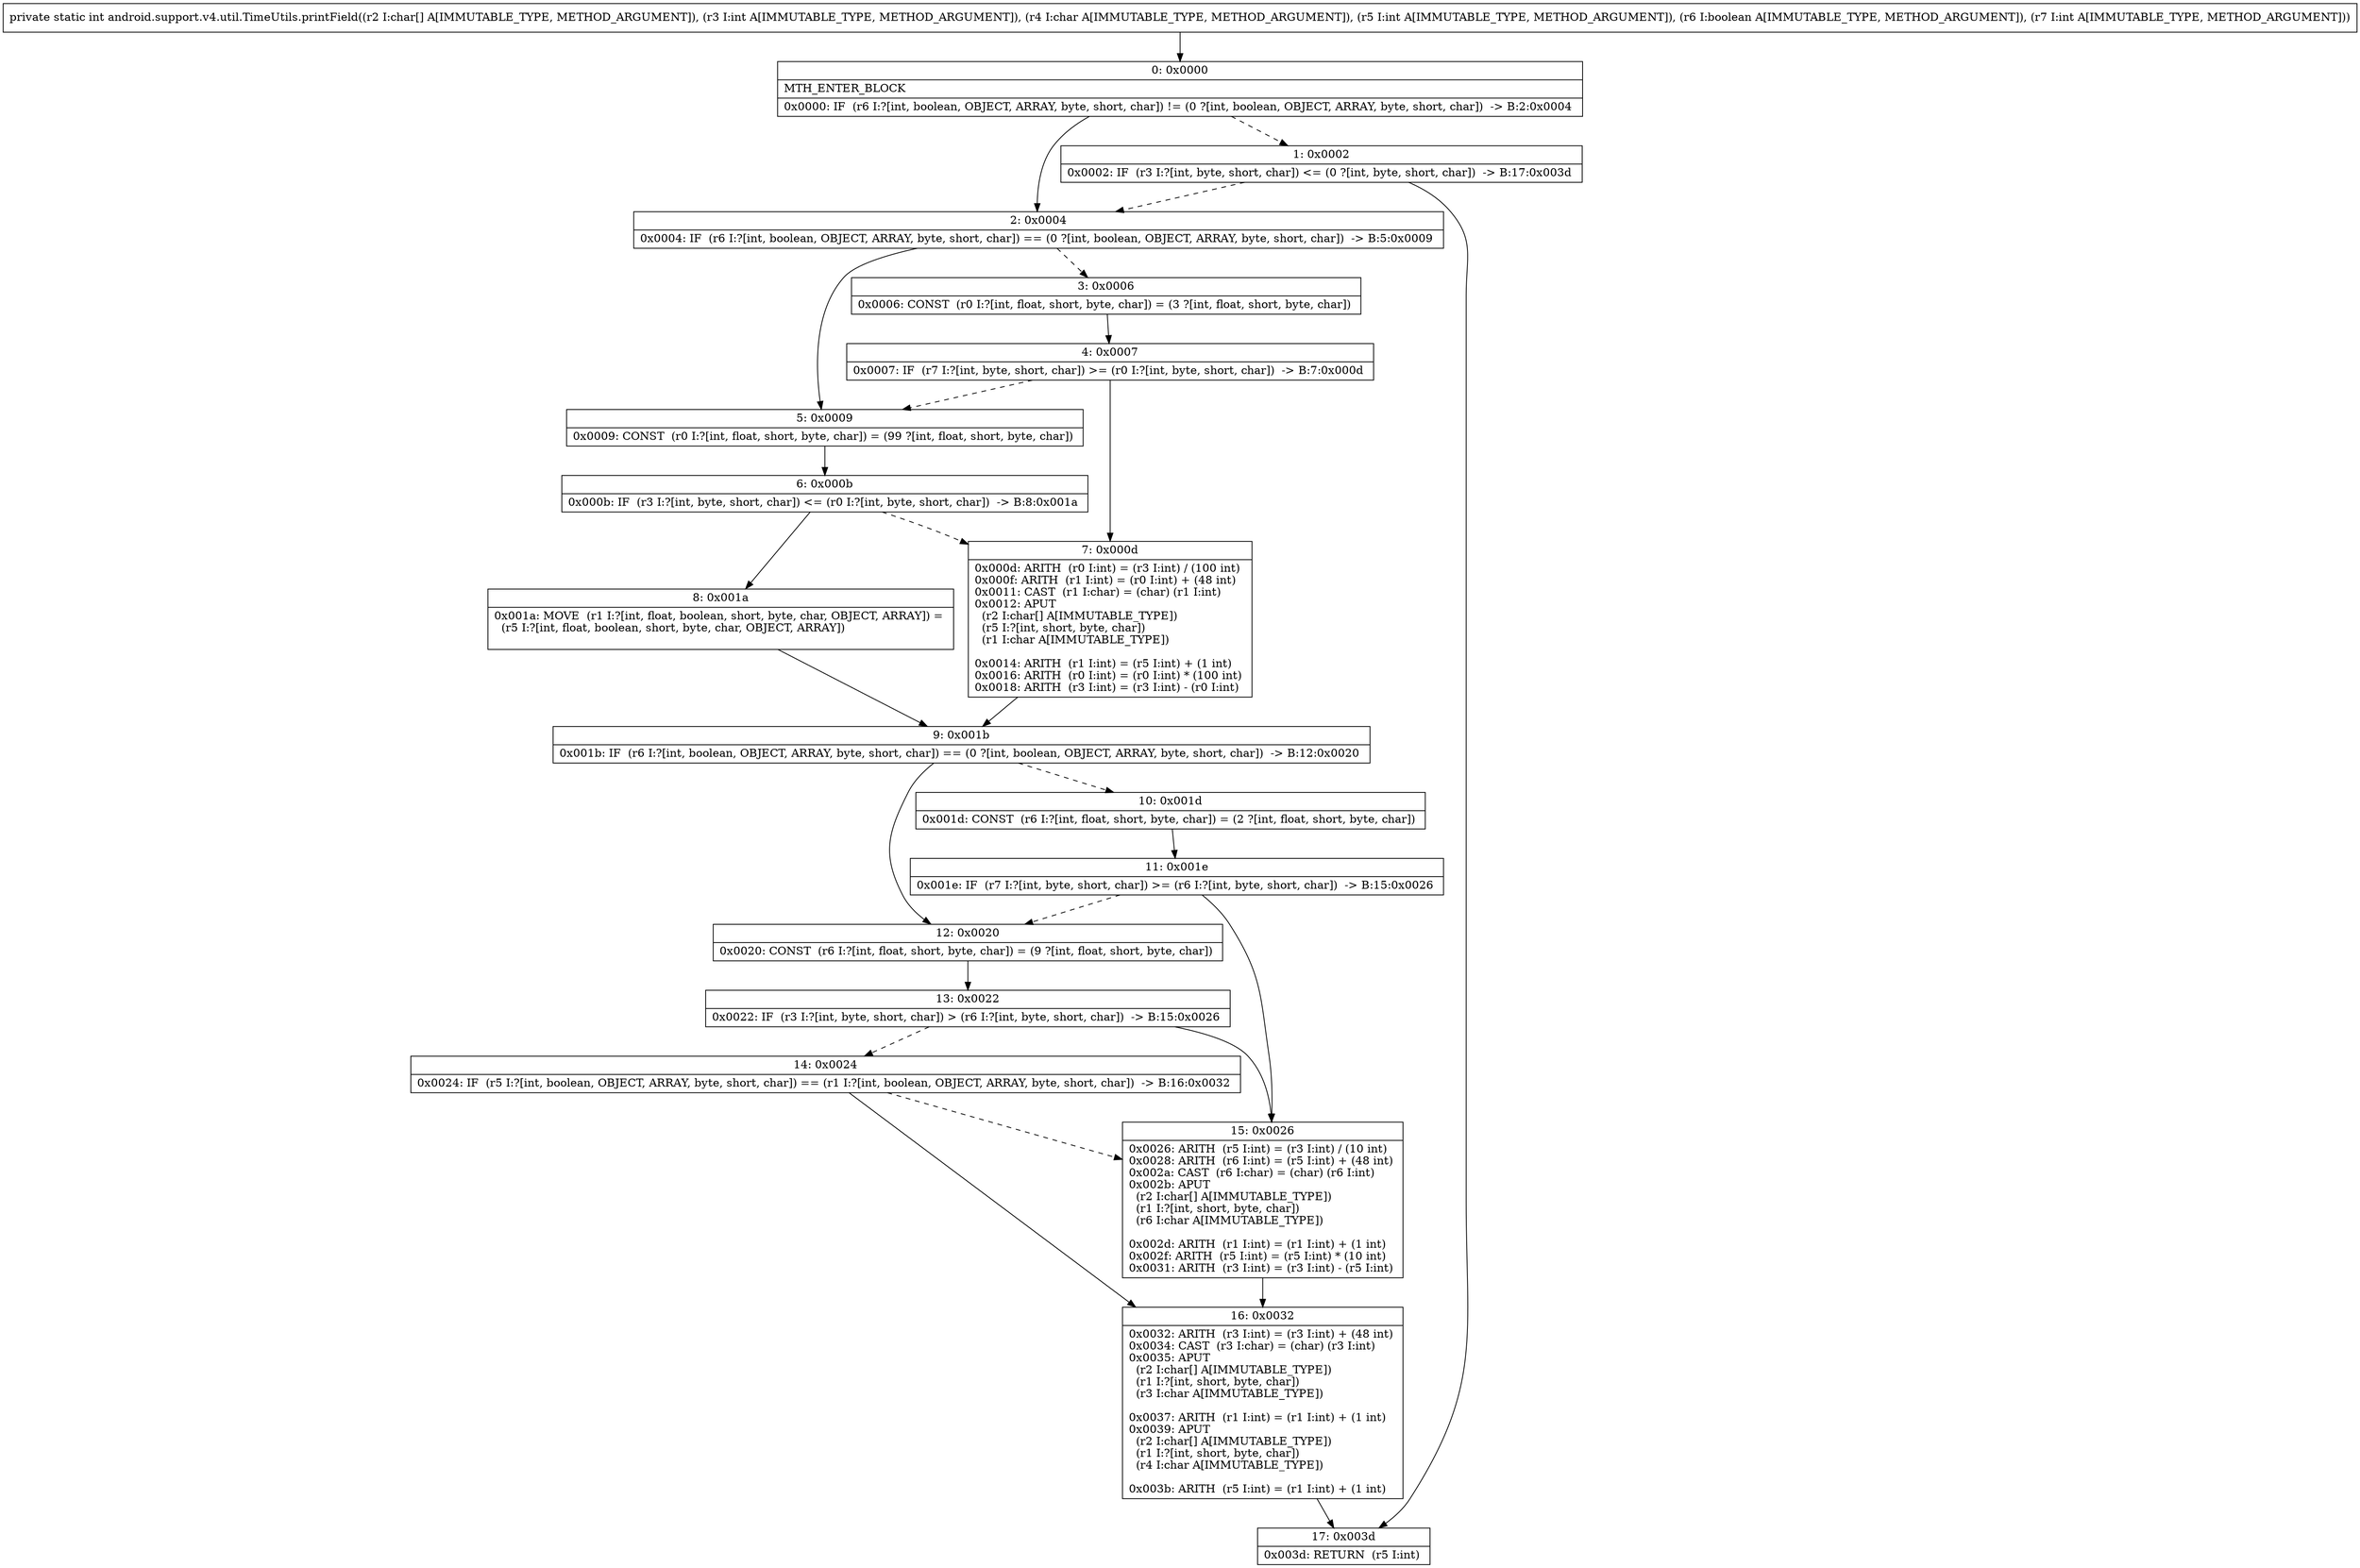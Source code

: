 digraph "CFG forandroid.support.v4.util.TimeUtils.printField([CICIZI)I" {
Node_0 [shape=record,label="{0\:\ 0x0000|MTH_ENTER_BLOCK\l|0x0000: IF  (r6 I:?[int, boolean, OBJECT, ARRAY, byte, short, char]) != (0 ?[int, boolean, OBJECT, ARRAY, byte, short, char])  \-\> B:2:0x0004 \l}"];
Node_1 [shape=record,label="{1\:\ 0x0002|0x0002: IF  (r3 I:?[int, byte, short, char]) \<= (0 ?[int, byte, short, char])  \-\> B:17:0x003d \l}"];
Node_2 [shape=record,label="{2\:\ 0x0004|0x0004: IF  (r6 I:?[int, boolean, OBJECT, ARRAY, byte, short, char]) == (0 ?[int, boolean, OBJECT, ARRAY, byte, short, char])  \-\> B:5:0x0009 \l}"];
Node_3 [shape=record,label="{3\:\ 0x0006|0x0006: CONST  (r0 I:?[int, float, short, byte, char]) = (3 ?[int, float, short, byte, char]) \l}"];
Node_4 [shape=record,label="{4\:\ 0x0007|0x0007: IF  (r7 I:?[int, byte, short, char]) \>= (r0 I:?[int, byte, short, char])  \-\> B:7:0x000d \l}"];
Node_5 [shape=record,label="{5\:\ 0x0009|0x0009: CONST  (r0 I:?[int, float, short, byte, char]) = (99 ?[int, float, short, byte, char]) \l}"];
Node_6 [shape=record,label="{6\:\ 0x000b|0x000b: IF  (r3 I:?[int, byte, short, char]) \<= (r0 I:?[int, byte, short, char])  \-\> B:8:0x001a \l}"];
Node_7 [shape=record,label="{7\:\ 0x000d|0x000d: ARITH  (r0 I:int) = (r3 I:int) \/ (100 int) \l0x000f: ARITH  (r1 I:int) = (r0 I:int) + (48 int) \l0x0011: CAST  (r1 I:char) = (char) (r1 I:int) \l0x0012: APUT  \l  (r2 I:char[] A[IMMUTABLE_TYPE])\l  (r5 I:?[int, short, byte, char])\l  (r1 I:char A[IMMUTABLE_TYPE])\l \l0x0014: ARITH  (r1 I:int) = (r5 I:int) + (1 int) \l0x0016: ARITH  (r0 I:int) = (r0 I:int) * (100 int) \l0x0018: ARITH  (r3 I:int) = (r3 I:int) \- (r0 I:int) \l}"];
Node_8 [shape=record,label="{8\:\ 0x001a|0x001a: MOVE  (r1 I:?[int, float, boolean, short, byte, char, OBJECT, ARRAY]) = \l  (r5 I:?[int, float, boolean, short, byte, char, OBJECT, ARRAY])\l \l}"];
Node_9 [shape=record,label="{9\:\ 0x001b|0x001b: IF  (r6 I:?[int, boolean, OBJECT, ARRAY, byte, short, char]) == (0 ?[int, boolean, OBJECT, ARRAY, byte, short, char])  \-\> B:12:0x0020 \l}"];
Node_10 [shape=record,label="{10\:\ 0x001d|0x001d: CONST  (r6 I:?[int, float, short, byte, char]) = (2 ?[int, float, short, byte, char]) \l}"];
Node_11 [shape=record,label="{11\:\ 0x001e|0x001e: IF  (r7 I:?[int, byte, short, char]) \>= (r6 I:?[int, byte, short, char])  \-\> B:15:0x0026 \l}"];
Node_12 [shape=record,label="{12\:\ 0x0020|0x0020: CONST  (r6 I:?[int, float, short, byte, char]) = (9 ?[int, float, short, byte, char]) \l}"];
Node_13 [shape=record,label="{13\:\ 0x0022|0x0022: IF  (r3 I:?[int, byte, short, char]) \> (r6 I:?[int, byte, short, char])  \-\> B:15:0x0026 \l}"];
Node_14 [shape=record,label="{14\:\ 0x0024|0x0024: IF  (r5 I:?[int, boolean, OBJECT, ARRAY, byte, short, char]) == (r1 I:?[int, boolean, OBJECT, ARRAY, byte, short, char])  \-\> B:16:0x0032 \l}"];
Node_15 [shape=record,label="{15\:\ 0x0026|0x0026: ARITH  (r5 I:int) = (r3 I:int) \/ (10 int) \l0x0028: ARITH  (r6 I:int) = (r5 I:int) + (48 int) \l0x002a: CAST  (r6 I:char) = (char) (r6 I:int) \l0x002b: APUT  \l  (r2 I:char[] A[IMMUTABLE_TYPE])\l  (r1 I:?[int, short, byte, char])\l  (r6 I:char A[IMMUTABLE_TYPE])\l \l0x002d: ARITH  (r1 I:int) = (r1 I:int) + (1 int) \l0x002f: ARITH  (r5 I:int) = (r5 I:int) * (10 int) \l0x0031: ARITH  (r3 I:int) = (r3 I:int) \- (r5 I:int) \l}"];
Node_16 [shape=record,label="{16\:\ 0x0032|0x0032: ARITH  (r3 I:int) = (r3 I:int) + (48 int) \l0x0034: CAST  (r3 I:char) = (char) (r3 I:int) \l0x0035: APUT  \l  (r2 I:char[] A[IMMUTABLE_TYPE])\l  (r1 I:?[int, short, byte, char])\l  (r3 I:char A[IMMUTABLE_TYPE])\l \l0x0037: ARITH  (r1 I:int) = (r1 I:int) + (1 int) \l0x0039: APUT  \l  (r2 I:char[] A[IMMUTABLE_TYPE])\l  (r1 I:?[int, short, byte, char])\l  (r4 I:char A[IMMUTABLE_TYPE])\l \l0x003b: ARITH  (r5 I:int) = (r1 I:int) + (1 int) \l}"];
Node_17 [shape=record,label="{17\:\ 0x003d|0x003d: RETURN  (r5 I:int) \l}"];
MethodNode[shape=record,label="{private static int android.support.v4.util.TimeUtils.printField((r2 I:char[] A[IMMUTABLE_TYPE, METHOD_ARGUMENT]), (r3 I:int A[IMMUTABLE_TYPE, METHOD_ARGUMENT]), (r4 I:char A[IMMUTABLE_TYPE, METHOD_ARGUMENT]), (r5 I:int A[IMMUTABLE_TYPE, METHOD_ARGUMENT]), (r6 I:boolean A[IMMUTABLE_TYPE, METHOD_ARGUMENT]), (r7 I:int A[IMMUTABLE_TYPE, METHOD_ARGUMENT])) }"];
MethodNode -> Node_0;
Node_0 -> Node_1[style=dashed];
Node_0 -> Node_2;
Node_1 -> Node_2[style=dashed];
Node_1 -> Node_17;
Node_2 -> Node_3[style=dashed];
Node_2 -> Node_5;
Node_3 -> Node_4;
Node_4 -> Node_5[style=dashed];
Node_4 -> Node_7;
Node_5 -> Node_6;
Node_6 -> Node_7[style=dashed];
Node_6 -> Node_8;
Node_7 -> Node_9;
Node_8 -> Node_9;
Node_9 -> Node_10[style=dashed];
Node_9 -> Node_12;
Node_10 -> Node_11;
Node_11 -> Node_12[style=dashed];
Node_11 -> Node_15;
Node_12 -> Node_13;
Node_13 -> Node_14[style=dashed];
Node_13 -> Node_15;
Node_14 -> Node_15[style=dashed];
Node_14 -> Node_16;
Node_15 -> Node_16;
Node_16 -> Node_17;
}

